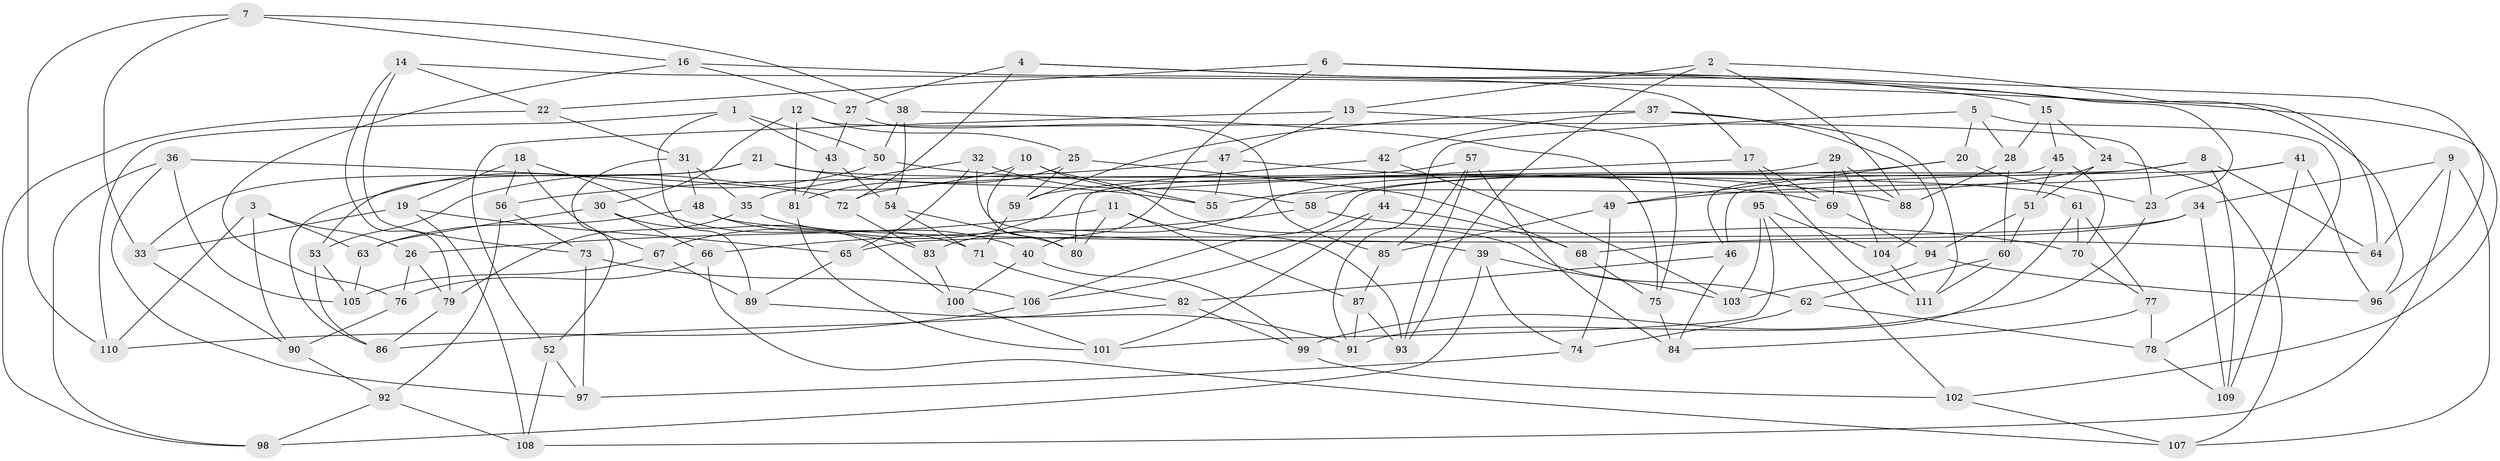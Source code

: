 // coarse degree distribution, {4: 0.4, 6: 0.5142857142857142, 3: 0.014285714285714285, 5: 0.07142857142857142}
// Generated by graph-tools (version 1.1) at 2025/52/02/27/25 19:52:29]
// undirected, 111 vertices, 222 edges
graph export_dot {
graph [start="1"]
  node [color=gray90,style=filled];
  1;
  2;
  3;
  4;
  5;
  6;
  7;
  8;
  9;
  10;
  11;
  12;
  13;
  14;
  15;
  16;
  17;
  18;
  19;
  20;
  21;
  22;
  23;
  24;
  25;
  26;
  27;
  28;
  29;
  30;
  31;
  32;
  33;
  34;
  35;
  36;
  37;
  38;
  39;
  40;
  41;
  42;
  43;
  44;
  45;
  46;
  47;
  48;
  49;
  50;
  51;
  52;
  53;
  54;
  55;
  56;
  57;
  58;
  59;
  60;
  61;
  62;
  63;
  64;
  65;
  66;
  67;
  68;
  69;
  70;
  71;
  72;
  73;
  74;
  75;
  76;
  77;
  78;
  79;
  80;
  81;
  82;
  83;
  84;
  85;
  86;
  87;
  88;
  89;
  90;
  91;
  92;
  93;
  94;
  95;
  96;
  97;
  98;
  99;
  100;
  101;
  102;
  103;
  104;
  105;
  106;
  107;
  108;
  109;
  110;
  111;
  1 -- 89;
  1 -- 43;
  1 -- 110;
  1 -- 50;
  2 -- 13;
  2 -- 64;
  2 -- 93;
  2 -- 88;
  3 -- 26;
  3 -- 63;
  3 -- 110;
  3 -- 90;
  4 -- 15;
  4 -- 72;
  4 -- 27;
  4 -- 96;
  5 -- 91;
  5 -- 78;
  5 -- 20;
  5 -- 28;
  6 -- 22;
  6 -- 40;
  6 -- 96;
  6 -- 23;
  7 -- 110;
  7 -- 38;
  7 -- 16;
  7 -- 33;
  8 -- 106;
  8 -- 64;
  8 -- 58;
  8 -- 109;
  9 -- 107;
  9 -- 64;
  9 -- 108;
  9 -- 34;
  10 -- 62;
  10 -- 53;
  10 -- 80;
  10 -- 55;
  11 -- 93;
  11 -- 80;
  11 -- 87;
  11 -- 26;
  12 -- 30;
  12 -- 23;
  12 -- 81;
  12 -- 25;
  13 -- 47;
  13 -- 52;
  13 -- 75;
  14 -- 22;
  14 -- 73;
  14 -- 79;
  14 -- 102;
  15 -- 28;
  15 -- 45;
  15 -- 24;
  16 -- 76;
  16 -- 17;
  16 -- 27;
  17 -- 69;
  17 -- 111;
  17 -- 67;
  18 -- 67;
  18 -- 83;
  18 -- 19;
  18 -- 56;
  19 -- 65;
  19 -- 108;
  19 -- 33;
  20 -- 49;
  20 -- 83;
  20 -- 23;
  21 -- 33;
  21 -- 53;
  21 -- 55;
  21 -- 61;
  22 -- 98;
  22 -- 31;
  23 -- 99;
  24 -- 107;
  24 -- 51;
  24 -- 55;
  25 -- 68;
  25 -- 81;
  25 -- 59;
  26 -- 76;
  26 -- 79;
  27 -- 85;
  27 -- 43;
  28 -- 88;
  28 -- 60;
  29 -- 69;
  29 -- 80;
  29 -- 88;
  29 -- 104;
  30 -- 63;
  30 -- 66;
  30 -- 100;
  31 -- 52;
  31 -- 48;
  31 -- 35;
  32 -- 65;
  32 -- 39;
  32 -- 35;
  32 -- 58;
  33 -- 90;
  34 -- 65;
  34 -- 109;
  34 -- 68;
  35 -- 40;
  35 -- 79;
  36 -- 105;
  36 -- 72;
  36 -- 98;
  36 -- 97;
  37 -- 42;
  37 -- 104;
  37 -- 59;
  37 -- 111;
  38 -- 75;
  38 -- 54;
  38 -- 50;
  39 -- 74;
  39 -- 98;
  39 -- 103;
  40 -- 99;
  40 -- 100;
  41 -- 46;
  41 -- 49;
  41 -- 96;
  41 -- 109;
  42 -- 44;
  42 -- 103;
  42 -- 59;
  43 -- 81;
  43 -- 54;
  44 -- 101;
  44 -- 106;
  44 -- 68;
  45 -- 70;
  45 -- 46;
  45 -- 51;
  46 -- 82;
  46 -- 84;
  47 -- 55;
  47 -- 56;
  47 -- 88;
  48 -- 64;
  48 -- 63;
  48 -- 71;
  49 -- 85;
  49 -- 74;
  50 -- 69;
  50 -- 86;
  51 -- 60;
  51 -- 94;
  52 -- 97;
  52 -- 108;
  53 -- 86;
  53 -- 105;
  54 -- 80;
  54 -- 71;
  56 -- 73;
  56 -- 92;
  57 -- 85;
  57 -- 84;
  57 -- 93;
  57 -- 72;
  58 -- 70;
  58 -- 66;
  59 -- 71;
  60 -- 62;
  60 -- 111;
  61 -- 70;
  61 -- 77;
  61 -- 91;
  62 -- 74;
  62 -- 78;
  63 -- 105;
  65 -- 89;
  66 -- 107;
  66 -- 76;
  67 -- 89;
  67 -- 105;
  68 -- 75;
  69 -- 94;
  70 -- 77;
  71 -- 82;
  72 -- 83;
  73 -- 97;
  73 -- 106;
  74 -- 97;
  75 -- 84;
  76 -- 90;
  77 -- 78;
  77 -- 84;
  78 -- 109;
  79 -- 86;
  81 -- 101;
  82 -- 86;
  82 -- 99;
  83 -- 100;
  85 -- 87;
  87 -- 93;
  87 -- 91;
  89 -- 91;
  90 -- 92;
  92 -- 108;
  92 -- 98;
  94 -- 96;
  94 -- 103;
  95 -- 103;
  95 -- 104;
  95 -- 101;
  95 -- 102;
  99 -- 102;
  100 -- 101;
  102 -- 107;
  104 -- 111;
  106 -- 110;
}
